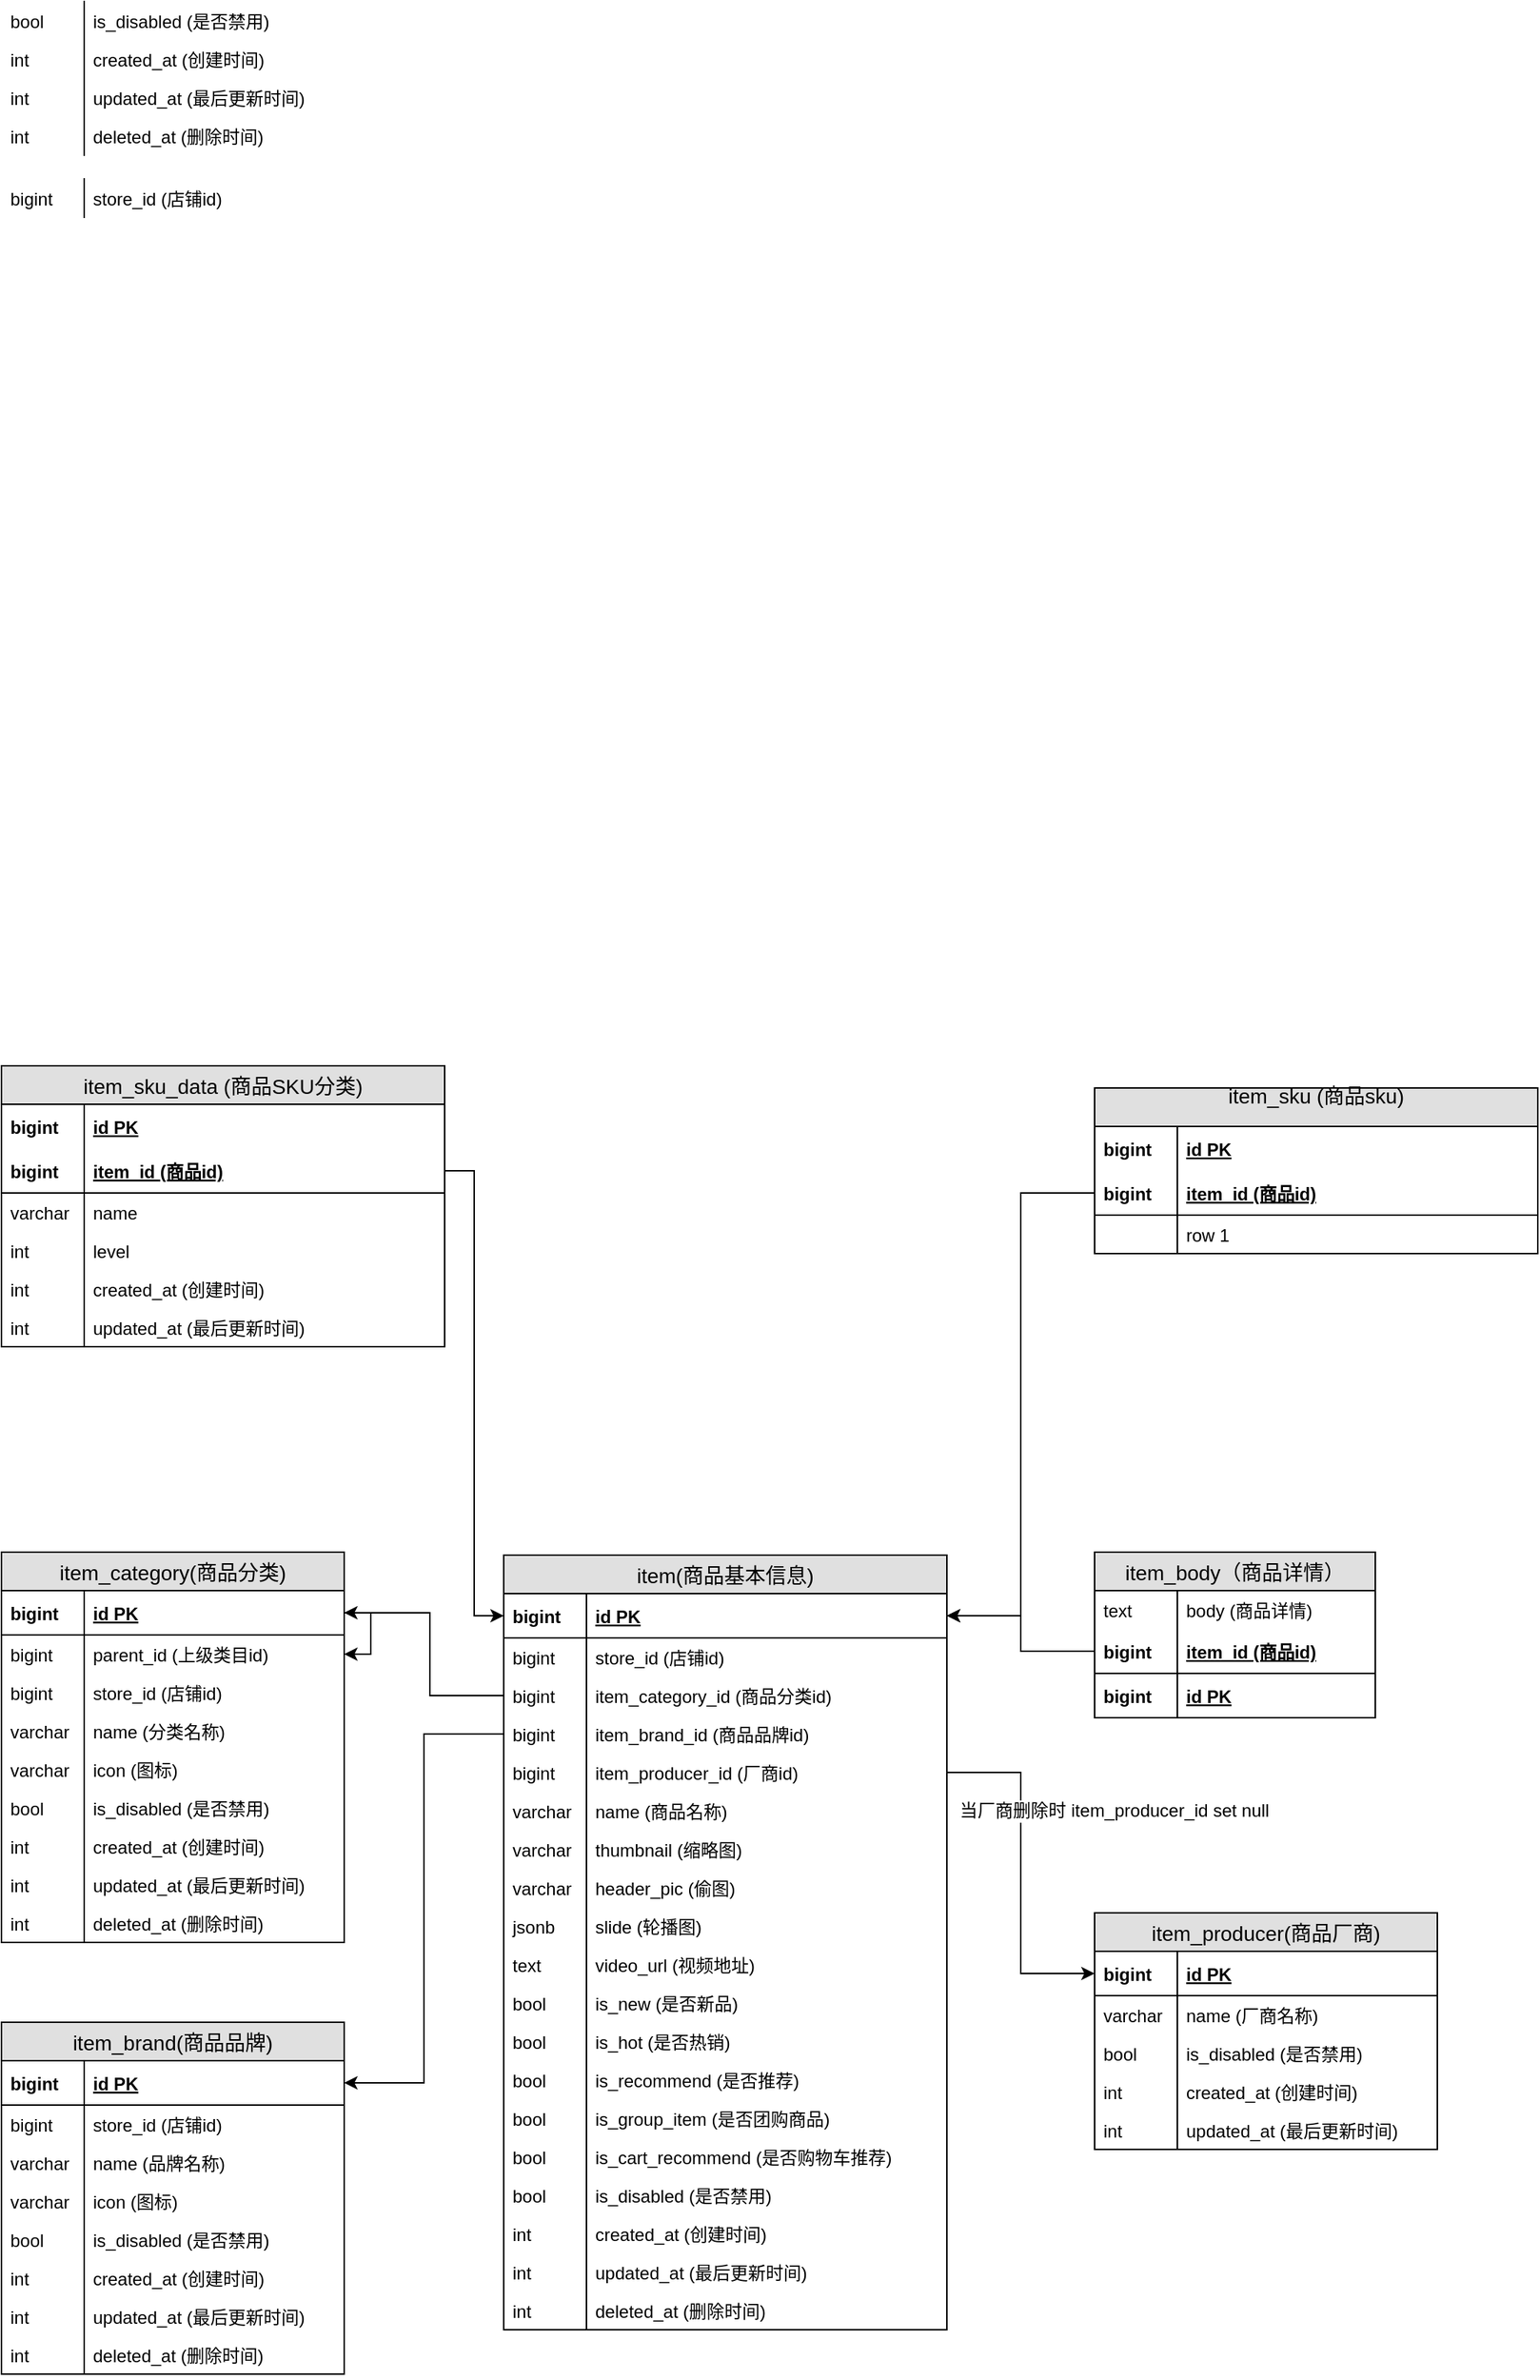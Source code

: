 <mxfile version="10.8.9" type="github"><diagram name="Page-1" id="2ca16b54-16f6-2749-3443-fa8db7711227"><mxGraphModel dx="2498" dy="1646" grid="1" gridSize="10" guides="1" tooltips="1" connect="1" arrows="1" fold="1" page="1" pageScale="1" pageWidth="1100" pageHeight="850" background="#ffffff" math="0" shadow="0"><root><mxCell id="0"/><mxCell id="1" parent="0"/><mxCell id="yqcYSnQr7O9SmUn3i325-53" value="item(商品基本信息)" style="swimlane;fontStyle=0;childLayout=stackLayout;horizontal=1;startSize=26;fillColor=#e0e0e0;horizontalStack=0;resizeParent=1;resizeParentMax=0;resizeLast=0;collapsible=1;marginBottom=0;swimlaneFillColor=#ffffff;align=center;fontSize=14;" parent="1" vertex="1"><mxGeometry x="-760" y="201" width="300" height="524" as="geometry"/></mxCell><mxCell id="yqcYSnQr7O9SmUn3i325-56" value="id PK" style="shape=partialRectangle;top=0;left=0;right=0;bottom=1;align=left;verticalAlign=middle;fillColor=none;spacingLeft=60;spacingRight=4;overflow=hidden;rotatable=0;points=[[0,0.5],[1,0.5]];portConstraint=eastwest;dropTarget=0;fontStyle=5;fontSize=12;" parent="yqcYSnQr7O9SmUn3i325-53" vertex="1"><mxGeometry y="26" width="300" height="30" as="geometry"/></mxCell><mxCell id="yqcYSnQr7O9SmUn3i325-57" value="bigint" style="shape=partialRectangle;fontStyle=1;top=0;left=0;bottom=0;fillColor=none;align=left;verticalAlign=middle;spacingLeft=4;spacingRight=4;overflow=hidden;rotatable=0;points=[];portConstraint=eastwest;part=1;fontSize=12;" parent="yqcYSnQr7O9SmUn3i325-56" vertex="1" connectable="0"><mxGeometry width="56" height="30" as="geometry"/></mxCell><mxCell id="yqcYSnQr7O9SmUn3i325-58" value="store_id (店铺id)" style="shape=partialRectangle;top=0;left=0;right=0;bottom=0;align=left;verticalAlign=top;fillColor=none;spacingLeft=60;spacingRight=4;overflow=hidden;rotatable=0;points=[[0,0.5],[1,0.5]];portConstraint=eastwest;dropTarget=0;fontSize=12;" parent="yqcYSnQr7O9SmUn3i325-53" vertex="1"><mxGeometry y="56" width="300" height="26" as="geometry"/></mxCell><mxCell id="yqcYSnQr7O9SmUn3i325-59" value="bigint" style="shape=partialRectangle;top=0;left=0;bottom=0;fillColor=none;align=left;verticalAlign=top;spacingLeft=4;spacingRight=4;overflow=hidden;rotatable=0;points=[];portConstraint=eastwest;part=1;fontSize=12;" parent="yqcYSnQr7O9SmUn3i325-58" vertex="1" connectable="0"><mxGeometry width="56" height="26" as="geometry"/></mxCell><mxCell id="yqcYSnQr7O9SmUn3i325-64" value="item_category_id (商品分类id)" style="shape=partialRectangle;top=0;left=0;right=0;bottom=0;align=left;verticalAlign=top;fillColor=none;spacingLeft=60;spacingRight=4;overflow=hidden;rotatable=0;points=[[0,0.5],[1,0.5]];portConstraint=eastwest;dropTarget=0;fontSize=12;" parent="yqcYSnQr7O9SmUn3i325-53" vertex="1"><mxGeometry y="82" width="300" height="26" as="geometry"/></mxCell><mxCell id="yqcYSnQr7O9SmUn3i325-65" value="bigint" style="shape=partialRectangle;top=0;left=0;bottom=0;fillColor=none;align=left;verticalAlign=top;spacingLeft=4;spacingRight=4;overflow=hidden;rotatable=0;points=[];portConstraint=eastwest;part=1;fontSize=12;" parent="yqcYSnQr7O9SmUn3i325-64" vertex="1" connectable="0"><mxGeometry width="56" height="26" as="geometry"/></mxCell><mxCell id="yqcYSnQr7O9SmUn3i325-66" value="item_brand_id (商品品牌id)" style="shape=partialRectangle;top=0;left=0;right=0;bottom=0;align=left;verticalAlign=top;fillColor=none;spacingLeft=60;spacingRight=4;overflow=hidden;rotatable=0;points=[[0,0.5],[1,0.5]];portConstraint=eastwest;dropTarget=0;fontSize=12;" parent="yqcYSnQr7O9SmUn3i325-53" vertex="1"><mxGeometry y="108" width="300" height="26" as="geometry"/></mxCell><mxCell id="yqcYSnQr7O9SmUn3i325-67" value="bigint" style="shape=partialRectangle;top=0;left=0;bottom=0;fillColor=none;align=left;verticalAlign=top;spacingLeft=4;spacingRight=4;overflow=hidden;rotatable=0;points=[];portConstraint=eastwest;part=1;fontSize=12;" parent="yqcYSnQr7O9SmUn3i325-66" vertex="1" connectable="0"><mxGeometry width="56" height="26" as="geometry"/></mxCell><mxCell id="yqcYSnQr7O9SmUn3i325-143" value="item_producer_id (厂商id)" style="shape=partialRectangle;top=0;left=0;right=0;bottom=0;align=left;verticalAlign=top;fillColor=none;spacingLeft=60;spacingRight=4;overflow=hidden;rotatable=0;points=[[0,0.5],[1,0.5]];portConstraint=eastwest;dropTarget=0;fontSize=12;" parent="yqcYSnQr7O9SmUn3i325-53" vertex="1"><mxGeometry y="134" width="300" height="26" as="geometry"/></mxCell><mxCell id="yqcYSnQr7O9SmUn3i325-144" value="bigint" style="shape=partialRectangle;top=0;left=0;bottom=0;fillColor=none;align=left;verticalAlign=top;spacingLeft=4;spacingRight=4;overflow=hidden;rotatable=0;points=[];portConstraint=eastwest;part=1;fontSize=12;" parent="yqcYSnQr7O9SmUn3i325-143" vertex="1" connectable="0"><mxGeometry width="56" height="26" as="geometry"/></mxCell><mxCell id="yqcYSnQr7O9SmUn3i325-68" value="name (商品名称)" style="shape=partialRectangle;top=0;left=0;right=0;bottom=0;align=left;verticalAlign=top;fillColor=none;spacingLeft=60;spacingRight=4;overflow=hidden;rotatable=0;points=[[0,0.5],[1,0.5]];portConstraint=eastwest;dropTarget=0;fontSize=12;" parent="yqcYSnQr7O9SmUn3i325-53" vertex="1"><mxGeometry y="160" width="300" height="26" as="geometry"/></mxCell><mxCell id="yqcYSnQr7O9SmUn3i325-69" value="varchar" style="shape=partialRectangle;top=0;left=0;bottom=0;fillColor=none;align=left;verticalAlign=top;spacingLeft=4;spacingRight=4;overflow=hidden;rotatable=0;points=[];portConstraint=eastwest;part=1;fontSize=12;" parent="yqcYSnQr7O9SmUn3i325-68" vertex="1" connectable="0"><mxGeometry width="56" height="26" as="geometry"/></mxCell><mxCell id="yqcYSnQr7O9SmUn3i325-70" value="thumbnail (缩略图)" style="shape=partialRectangle;top=0;left=0;right=0;bottom=0;align=left;verticalAlign=top;fillColor=none;spacingLeft=60;spacingRight=4;overflow=hidden;rotatable=0;points=[[0,0.5],[1,0.5]];portConstraint=eastwest;dropTarget=0;fontSize=12;" parent="yqcYSnQr7O9SmUn3i325-53" vertex="1"><mxGeometry y="186" width="300" height="26" as="geometry"/></mxCell><mxCell id="yqcYSnQr7O9SmUn3i325-71" value="varchar" style="shape=partialRectangle;top=0;left=0;bottom=0;fillColor=none;align=left;verticalAlign=top;spacingLeft=4;spacingRight=4;overflow=hidden;rotatable=0;points=[];portConstraint=eastwest;part=1;fontSize=12;" parent="yqcYSnQr7O9SmUn3i325-70" vertex="1" connectable="0"><mxGeometry width="56" height="26" as="geometry"/></mxCell><mxCell id="yqcYSnQr7O9SmUn3i325-74" value="header_pic (偷图)" style="shape=partialRectangle;top=0;left=0;right=0;bottom=0;align=left;verticalAlign=top;fillColor=none;spacingLeft=60;spacingRight=4;overflow=hidden;rotatable=0;points=[[0,0.5],[1,0.5]];portConstraint=eastwest;dropTarget=0;fontSize=12;" parent="yqcYSnQr7O9SmUn3i325-53" vertex="1"><mxGeometry y="212" width="300" height="26" as="geometry"/></mxCell><mxCell id="yqcYSnQr7O9SmUn3i325-75" value="varchar" style="shape=partialRectangle;top=0;left=0;bottom=0;fillColor=none;align=left;verticalAlign=top;spacingLeft=4;spacingRight=4;overflow=hidden;rotatable=0;points=[];portConstraint=eastwest;part=1;fontSize=12;" parent="yqcYSnQr7O9SmUn3i325-74" vertex="1" connectable="0"><mxGeometry width="56" height="26" as="geometry"/></mxCell><mxCell id="yqcYSnQr7O9SmUn3i325-76" value="slide (轮播图)" style="shape=partialRectangle;top=0;left=0;right=0;bottom=0;align=left;verticalAlign=top;fillColor=none;spacingLeft=60;spacingRight=4;overflow=hidden;rotatable=0;points=[[0,0.5],[1,0.5]];portConstraint=eastwest;dropTarget=0;fontSize=12;" parent="yqcYSnQr7O9SmUn3i325-53" vertex="1"><mxGeometry y="238" width="300" height="26" as="geometry"/></mxCell><mxCell id="yqcYSnQr7O9SmUn3i325-77" value="jsonb" style="shape=partialRectangle;top=0;left=0;bottom=0;fillColor=none;align=left;verticalAlign=top;spacingLeft=4;spacingRight=4;overflow=hidden;rotatable=0;points=[];portConstraint=eastwest;part=1;fontSize=12;" parent="yqcYSnQr7O9SmUn3i325-76" vertex="1" connectable="0"><mxGeometry width="56" height="26" as="geometry"/></mxCell><mxCell id="yqcYSnQr7O9SmUn3i325-95" value="video_url (视频地址)" style="shape=partialRectangle;top=0;left=0;right=0;bottom=0;align=left;verticalAlign=top;fillColor=none;spacingLeft=60;spacingRight=4;overflow=hidden;rotatable=0;points=[[0,0.5],[1,0.5]];portConstraint=eastwest;dropTarget=0;fontSize=12;" parent="yqcYSnQr7O9SmUn3i325-53" vertex="1"><mxGeometry y="264" width="300" height="26" as="geometry"/></mxCell><mxCell id="yqcYSnQr7O9SmUn3i325-96" value="text" style="shape=partialRectangle;top=0;left=0;bottom=0;fillColor=none;align=left;verticalAlign=top;spacingLeft=4;spacingRight=4;overflow=hidden;rotatable=0;points=[];portConstraint=eastwest;part=1;fontSize=12;" parent="yqcYSnQr7O9SmUn3i325-95" vertex="1" connectable="0"><mxGeometry width="56" height="26" as="geometry"/></mxCell><mxCell id="yqcYSnQr7O9SmUn3i325-78" value="is_new (是否新品)" style="shape=partialRectangle;top=0;left=0;right=0;bottom=0;align=left;verticalAlign=top;fillColor=none;spacingLeft=60;spacingRight=4;overflow=hidden;rotatable=0;points=[[0,0.5],[1,0.5]];portConstraint=eastwest;dropTarget=0;fontSize=12;" parent="yqcYSnQr7O9SmUn3i325-53" vertex="1"><mxGeometry y="290" width="300" height="26" as="geometry"/></mxCell><mxCell id="yqcYSnQr7O9SmUn3i325-79" value="bool" style="shape=partialRectangle;top=0;left=0;bottom=0;fillColor=none;align=left;verticalAlign=top;spacingLeft=4;spacingRight=4;overflow=hidden;rotatable=0;points=[];portConstraint=eastwest;part=1;fontSize=12;" parent="yqcYSnQr7O9SmUn3i325-78" vertex="1" connectable="0"><mxGeometry width="56" height="26" as="geometry"/></mxCell><mxCell id="yqcYSnQr7O9SmUn3i325-80" value="is_hot (是否热销)" style="shape=partialRectangle;top=0;left=0;right=0;bottom=0;align=left;verticalAlign=top;fillColor=none;spacingLeft=60;spacingRight=4;overflow=hidden;rotatable=0;points=[[0,0.5],[1,0.5]];portConstraint=eastwest;dropTarget=0;fontSize=12;" parent="yqcYSnQr7O9SmUn3i325-53" vertex="1"><mxGeometry y="316" width="300" height="26" as="geometry"/></mxCell><mxCell id="yqcYSnQr7O9SmUn3i325-81" value="bool" style="shape=partialRectangle;top=0;left=0;bottom=0;fillColor=none;align=left;verticalAlign=top;spacingLeft=4;spacingRight=4;overflow=hidden;rotatable=0;points=[];portConstraint=eastwest;part=1;fontSize=12;" parent="yqcYSnQr7O9SmUn3i325-80" vertex="1" connectable="0"><mxGeometry width="56" height="26" as="geometry"/></mxCell><mxCell id="yqcYSnQr7O9SmUn3i325-82" value="is_recommend (是否推荐)" style="shape=partialRectangle;top=0;left=0;right=0;bottom=0;align=left;verticalAlign=top;fillColor=none;spacingLeft=60;spacingRight=4;overflow=hidden;rotatable=0;points=[[0,0.5],[1,0.5]];portConstraint=eastwest;dropTarget=0;fontSize=12;" parent="yqcYSnQr7O9SmUn3i325-53" vertex="1"><mxGeometry y="342" width="300" height="26" as="geometry"/></mxCell><mxCell id="yqcYSnQr7O9SmUn3i325-83" value="bool" style="shape=partialRectangle;top=0;left=0;bottom=0;fillColor=none;align=left;verticalAlign=top;spacingLeft=4;spacingRight=4;overflow=hidden;rotatable=0;points=[];portConstraint=eastwest;part=1;fontSize=12;" parent="yqcYSnQr7O9SmUn3i325-82" vertex="1" connectable="0"><mxGeometry width="56" height="26" as="geometry"/></mxCell><mxCell id="yqcYSnQr7O9SmUn3i325-86" value="is_group_item (是否团购商品)" style="shape=partialRectangle;top=0;left=0;right=0;bottom=0;align=left;verticalAlign=top;fillColor=none;spacingLeft=60;spacingRight=4;overflow=hidden;rotatable=0;points=[[0,0.5],[1,0.5]];portConstraint=eastwest;dropTarget=0;fontSize=12;" parent="yqcYSnQr7O9SmUn3i325-53" vertex="1"><mxGeometry y="368" width="300" height="26" as="geometry"/></mxCell><mxCell id="yqcYSnQr7O9SmUn3i325-87" value="bool" style="shape=partialRectangle;top=0;left=0;bottom=0;fillColor=none;align=left;verticalAlign=top;spacingLeft=4;spacingRight=4;overflow=hidden;rotatable=0;points=[];portConstraint=eastwest;part=1;fontSize=12;" parent="yqcYSnQr7O9SmUn3i325-86" vertex="1" connectable="0"><mxGeometry width="56" height="26" as="geometry"/></mxCell><mxCell id="yqcYSnQr7O9SmUn3i325-88" value="is_cart_recommend (是否购物车推荐)" style="shape=partialRectangle;top=0;left=0;right=0;bottom=0;align=left;verticalAlign=top;fillColor=none;spacingLeft=60;spacingRight=4;overflow=hidden;rotatable=0;points=[[0,0.5],[1,0.5]];portConstraint=eastwest;dropTarget=0;fontSize=12;" parent="yqcYSnQr7O9SmUn3i325-53" vertex="1"><mxGeometry y="394" width="300" height="26" as="geometry"/></mxCell><mxCell id="yqcYSnQr7O9SmUn3i325-89" value="bool" style="shape=partialRectangle;top=0;left=0;bottom=0;fillColor=none;align=left;verticalAlign=top;spacingLeft=4;spacingRight=4;overflow=hidden;rotatable=0;points=[];portConstraint=eastwest;part=1;fontSize=12;" parent="yqcYSnQr7O9SmUn3i325-88" vertex="1" connectable="0"><mxGeometry width="56" height="26" as="geometry"/></mxCell><mxCell id="yqcYSnQr7O9SmUn3i325-114" value="is_disabled (是否禁用)" style="shape=partialRectangle;top=0;left=0;right=0;bottom=0;align=left;verticalAlign=top;fillColor=none;spacingLeft=60;spacingRight=4;overflow=hidden;rotatable=0;points=[[0,0.5],[1,0.5]];portConstraint=eastwest;dropTarget=0;fontSize=12;" parent="yqcYSnQr7O9SmUn3i325-53" vertex="1"><mxGeometry y="420" width="300" height="26" as="geometry"/></mxCell><mxCell id="yqcYSnQr7O9SmUn3i325-115" value="bool" style="shape=partialRectangle;top=0;left=0;bottom=0;fillColor=none;align=left;verticalAlign=top;spacingLeft=4;spacingRight=4;overflow=hidden;rotatable=0;points=[];portConstraint=eastwest;part=1;fontSize=12;" parent="yqcYSnQr7O9SmUn3i325-114" vertex="1" connectable="0"><mxGeometry width="56" height="26" as="geometry"/></mxCell><mxCell id="yqcYSnQr7O9SmUn3i325-91" value="created_at (创建时间)" style="shape=partialRectangle;top=0;left=0;right=0;bottom=0;align=left;verticalAlign=top;fillColor=none;spacingLeft=60;spacingRight=4;overflow=hidden;rotatable=0;points=[[0,0.5],[1,0.5]];portConstraint=eastwest;dropTarget=0;fontSize=12;" parent="yqcYSnQr7O9SmUn3i325-53" vertex="1"><mxGeometry y="446" width="300" height="26" as="geometry"/></mxCell><mxCell id="yqcYSnQr7O9SmUn3i325-92" value="int" style="shape=partialRectangle;top=0;left=0;bottom=0;fillColor=none;align=left;verticalAlign=top;spacingLeft=4;spacingRight=4;overflow=hidden;rotatable=0;points=[];portConstraint=eastwest;part=1;fontSize=12;" parent="yqcYSnQr7O9SmUn3i325-91" vertex="1" connectable="0"><mxGeometry width="56" height="26" as="geometry"/></mxCell><mxCell id="rvIBydzaVCmRwUYUxZ95-5" value="updated_at (最后更新时间)" style="shape=partialRectangle;top=0;left=0;right=0;bottom=0;align=left;verticalAlign=top;fillColor=none;spacingLeft=60;spacingRight=4;overflow=hidden;rotatable=0;points=[[0,0.5],[1,0.5]];portConstraint=eastwest;dropTarget=0;fontSize=12;" vertex="1" parent="yqcYSnQr7O9SmUn3i325-53"><mxGeometry y="472" width="300" height="26" as="geometry"/></mxCell><mxCell id="rvIBydzaVCmRwUYUxZ95-6" value="int" style="shape=partialRectangle;top=0;left=0;bottom=0;fillColor=none;align=left;verticalAlign=top;spacingLeft=4;spacingRight=4;overflow=hidden;rotatable=0;points=[];portConstraint=eastwest;part=1;fontSize=12;" vertex="1" connectable="0" parent="rvIBydzaVCmRwUYUxZ95-5"><mxGeometry width="56" height="26" as="geometry"/></mxCell><mxCell id="yqcYSnQr7O9SmUn3i325-139" value="deleted_at (删除时间)" style="shape=partialRectangle;top=0;left=0;right=0;bottom=0;align=left;verticalAlign=top;fillColor=none;spacingLeft=60;spacingRight=4;overflow=hidden;rotatable=0;points=[[0,0.5],[1,0.5]];portConstraint=eastwest;dropTarget=0;fontSize=12;" parent="yqcYSnQr7O9SmUn3i325-53" vertex="1"><mxGeometry y="498" width="300" height="26" as="geometry"/></mxCell><mxCell id="yqcYSnQr7O9SmUn3i325-140" value="int" style="shape=partialRectangle;top=0;left=0;bottom=0;fillColor=none;align=left;verticalAlign=top;spacingLeft=4;spacingRight=4;overflow=hidden;rotatable=0;points=[];portConstraint=eastwest;part=1;fontSize=12;" parent="yqcYSnQr7O9SmUn3i325-139" vertex="1" connectable="0"><mxGeometry width="56" height="26" as="geometry"/></mxCell><mxCell id="yqcYSnQr7O9SmUn3i325-97" value="item_body（商品详情）" style="swimlane;fontStyle=0;childLayout=stackLayout;horizontal=1;startSize=26;fillColor=#e0e0e0;horizontalStack=0;resizeParent=1;resizeParentMax=0;resizeLast=0;collapsible=1;marginBottom=0;swimlaneFillColor=#ffffff;align=center;fontSize=14;" parent="1" vertex="1"><mxGeometry x="-360" y="199" width="190" height="112" as="geometry"><mxRectangle x="-590" y="185" width="180" height="26" as="alternateBounds"/></mxGeometry></mxCell><mxCell id="yqcYSnQr7O9SmUn3i325-102" value="body (商品详情)" style="shape=partialRectangle;top=0;left=0;right=0;bottom=0;align=left;verticalAlign=top;fillColor=none;spacingLeft=60;spacingRight=4;overflow=hidden;rotatable=0;points=[[0,0.5],[1,0.5]];portConstraint=eastwest;dropTarget=0;fontSize=12;" parent="yqcYSnQr7O9SmUn3i325-97" vertex="1"><mxGeometry y="26" width="190" height="26" as="geometry"/></mxCell><mxCell id="yqcYSnQr7O9SmUn3i325-103" value="text" style="shape=partialRectangle;top=0;left=0;bottom=0;fillColor=none;align=left;verticalAlign=top;spacingLeft=4;spacingRight=4;overflow=hidden;rotatable=0;points=[];portConstraint=eastwest;part=1;fontSize=12;" parent="yqcYSnQr7O9SmUn3i325-102" vertex="1" connectable="0"><mxGeometry width="56" height="26" as="geometry"/></mxCell><mxCell id="yqcYSnQr7O9SmUn3i325-100" value="item_id (商品id)" style="shape=partialRectangle;top=0;left=0;right=0;bottom=1;align=left;verticalAlign=middle;fillColor=none;spacingLeft=60;spacingRight=4;overflow=hidden;rotatable=0;points=[[0,0.5],[1,0.5]];portConstraint=eastwest;dropTarget=0;fontStyle=5;fontSize=12;" parent="yqcYSnQr7O9SmUn3i325-97" vertex="1"><mxGeometry y="52" width="190" height="30" as="geometry"/></mxCell><mxCell id="yqcYSnQr7O9SmUn3i325-101" value="bigint" style="shape=partialRectangle;fontStyle=1;top=0;left=0;bottom=0;fillColor=none;align=left;verticalAlign=middle;spacingLeft=4;spacingRight=4;overflow=hidden;rotatable=0;points=[];portConstraint=eastwest;part=1;fontSize=12;" parent="yqcYSnQr7O9SmUn3i325-100" vertex="1" connectable="0"><mxGeometry width="56" height="30" as="geometry"/></mxCell><mxCell id="yqcYSnQr7O9SmUn3i325-98" value="id PK" style="shape=partialRectangle;top=0;left=0;right=0;bottom=0;align=left;verticalAlign=middle;fillColor=none;spacingLeft=60;spacingRight=4;overflow=hidden;rotatable=0;points=[[0,0.5],[1,0.5]];portConstraint=eastwest;dropTarget=0;fontStyle=5;fontSize=12;" parent="yqcYSnQr7O9SmUn3i325-97" vertex="1"><mxGeometry y="82" width="190" height="30" as="geometry"/></mxCell><mxCell id="yqcYSnQr7O9SmUn3i325-99" value="bigint" style="shape=partialRectangle;fontStyle=1;top=0;left=0;bottom=0;fillColor=none;align=left;verticalAlign=middle;spacingLeft=4;spacingRight=4;overflow=hidden;rotatable=0;points=[];portConstraint=eastwest;part=1;fontSize=12;" parent="yqcYSnQr7O9SmUn3i325-98" vertex="1" connectable="0"><mxGeometry width="56" height="30" as="geometry"/></mxCell><mxCell id="yqcYSnQr7O9SmUn3i325-105" value="item_category(商品分类)" style="swimlane;fontStyle=0;childLayout=stackLayout;horizontal=1;startSize=26;fillColor=#e0e0e0;horizontalStack=0;resizeParent=1;resizeParentMax=0;resizeLast=0;collapsible=1;marginBottom=0;swimlaneFillColor=#ffffff;align=center;fontSize=14;" parent="1" vertex="1"><mxGeometry x="-1100" y="199" width="232" height="264" as="geometry"/></mxCell><mxCell id="yqcYSnQr7O9SmUn3i325-134" style="edgeStyle=orthogonalEdgeStyle;rounded=0;orthogonalLoop=1;jettySize=auto;html=1;exitX=1;exitY=0.5;exitDx=0;exitDy=0;entryX=1;entryY=0.5;entryDx=0;entryDy=0;" parent="yqcYSnQr7O9SmUn3i325-105" source="yqcYSnQr7O9SmUn3i325-108" target="yqcYSnQr7O9SmUn3i325-130" edge="1"><mxGeometry relative="1" as="geometry"><Array as="points"><mxPoint x="250" y="41"/><mxPoint x="250" y="69"/></Array></mxGeometry></mxCell><mxCell id="yqcYSnQr7O9SmUn3i325-108" value="id PK" style="shape=partialRectangle;top=0;left=0;right=0;bottom=1;align=left;verticalAlign=middle;fillColor=none;spacingLeft=60;spacingRight=4;overflow=hidden;rotatable=0;points=[[0,0.5],[1,0.5]];portConstraint=eastwest;dropTarget=0;fontStyle=5;fontSize=12;" parent="yqcYSnQr7O9SmUn3i325-105" vertex="1"><mxGeometry y="26" width="232" height="30" as="geometry"/></mxCell><mxCell id="yqcYSnQr7O9SmUn3i325-109" value="bigint" style="shape=partialRectangle;fontStyle=1;top=0;left=0;bottom=0;fillColor=none;align=left;verticalAlign=middle;spacingLeft=4;spacingRight=4;overflow=hidden;rotatable=0;points=[];portConstraint=eastwest;part=1;fontSize=12;" parent="yqcYSnQr7O9SmUn3i325-108" vertex="1" connectable="0"><mxGeometry width="56" height="30" as="geometry"/></mxCell><mxCell id="yqcYSnQr7O9SmUn3i325-130" value="parent_id (上级类目id)" style="shape=partialRectangle;top=0;left=0;right=0;bottom=0;align=left;verticalAlign=top;fillColor=none;spacingLeft=60;spacingRight=4;overflow=hidden;rotatable=0;points=[[0,0.5],[1,0.5]];portConstraint=eastwest;dropTarget=0;fontSize=12;" parent="yqcYSnQr7O9SmUn3i325-105" vertex="1"><mxGeometry y="56" width="232" height="26" as="geometry"/></mxCell><mxCell id="yqcYSnQr7O9SmUn3i325-131" value="bigint" style="shape=partialRectangle;top=0;left=0;bottom=0;fillColor=none;align=left;verticalAlign=top;spacingLeft=4;spacingRight=4;overflow=hidden;rotatable=0;points=[];portConstraint=eastwest;part=1;fontSize=12;" parent="yqcYSnQr7O9SmUn3i325-130" vertex="1" connectable="0"><mxGeometry width="56" height="26" as="geometry"/></mxCell><mxCell id="yqcYSnQr7O9SmUn3i325-132" value="store_id (店铺id)" style="shape=partialRectangle;top=0;left=0;right=0;bottom=0;align=left;verticalAlign=top;fillColor=none;spacingLeft=60;spacingRight=4;overflow=hidden;rotatable=0;points=[[0,0.5],[1,0.5]];portConstraint=eastwest;dropTarget=0;fontSize=12;" parent="yqcYSnQr7O9SmUn3i325-105" vertex="1"><mxGeometry y="82" width="232" height="26" as="geometry"/></mxCell><mxCell id="yqcYSnQr7O9SmUn3i325-133" value="bigint" style="shape=partialRectangle;top=0;left=0;bottom=0;fillColor=none;align=left;verticalAlign=top;spacingLeft=4;spacingRight=4;overflow=hidden;rotatable=0;points=[];portConstraint=eastwest;part=1;fontSize=12;" parent="yqcYSnQr7O9SmUn3i325-132" vertex="1" connectable="0"><mxGeometry width="56" height="26" as="geometry"/></mxCell><mxCell id="yqcYSnQr7O9SmUn3i325-110" value="name (分类名称)" style="shape=partialRectangle;top=0;left=0;right=0;bottom=0;align=left;verticalAlign=top;fillColor=none;spacingLeft=60;spacingRight=4;overflow=hidden;rotatable=0;points=[[0,0.5],[1,0.5]];portConstraint=eastwest;dropTarget=0;fontSize=12;" parent="yqcYSnQr7O9SmUn3i325-105" vertex="1"><mxGeometry y="108" width="232" height="26" as="geometry"/></mxCell><mxCell id="yqcYSnQr7O9SmUn3i325-111" value="varchar" style="shape=partialRectangle;top=0;left=0;bottom=0;fillColor=none;align=left;verticalAlign=top;spacingLeft=4;spacingRight=4;overflow=hidden;rotatable=0;points=[];portConstraint=eastwest;part=1;fontSize=12;" parent="yqcYSnQr7O9SmUn3i325-110" vertex="1" connectable="0"><mxGeometry width="56" height="26" as="geometry"/></mxCell><mxCell id="yqcYSnQr7O9SmUn3i325-124" value="icon (图标)" style="shape=partialRectangle;top=0;left=0;right=0;bottom=0;align=left;verticalAlign=top;fillColor=none;spacingLeft=60;spacingRight=4;overflow=hidden;rotatable=0;points=[[0,0.5],[1,0.5]];portConstraint=eastwest;dropTarget=0;fontSize=12;" parent="yqcYSnQr7O9SmUn3i325-105" vertex="1"><mxGeometry y="134" width="232" height="26" as="geometry"/></mxCell><mxCell id="yqcYSnQr7O9SmUn3i325-125" value="varchar" style="shape=partialRectangle;top=0;left=0;bottom=0;fillColor=none;align=left;verticalAlign=top;spacingLeft=4;spacingRight=4;overflow=hidden;rotatable=0;points=[];portConstraint=eastwest;part=1;fontSize=12;" parent="yqcYSnQr7O9SmUn3i325-124" vertex="1" connectable="0"><mxGeometry width="56" height="26" as="geometry"/></mxCell><mxCell id="yqcYSnQr7O9SmUn3i325-118" value="is_disabled (是否禁用)" style="shape=partialRectangle;top=0;left=0;right=0;bottom=0;align=left;verticalAlign=top;fillColor=none;spacingLeft=60;spacingRight=4;overflow=hidden;rotatable=0;points=[[0,0.5],[1,0.5]];portConstraint=eastwest;dropTarget=0;fontSize=12;" parent="yqcYSnQr7O9SmUn3i325-105" vertex="1"><mxGeometry y="160" width="232" height="26" as="geometry"/></mxCell><mxCell id="yqcYSnQr7O9SmUn3i325-119" value="bool" style="shape=partialRectangle;top=0;left=0;bottom=0;fillColor=none;align=left;verticalAlign=top;spacingLeft=4;spacingRight=4;overflow=hidden;rotatable=0;points=[];portConstraint=eastwest;part=1;fontSize=12;" parent="yqcYSnQr7O9SmUn3i325-118" vertex="1" connectable="0"><mxGeometry width="56" height="26" as="geometry"/></mxCell><mxCell id="yqcYSnQr7O9SmUn3i325-120" value="created_at (创建时间)" style="shape=partialRectangle;top=0;left=0;right=0;bottom=0;align=left;verticalAlign=top;fillColor=none;spacingLeft=60;spacingRight=4;overflow=hidden;rotatable=0;points=[[0,0.5],[1,0.5]];portConstraint=eastwest;dropTarget=0;fontSize=12;" parent="yqcYSnQr7O9SmUn3i325-105" vertex="1"><mxGeometry y="186" width="232" height="26" as="geometry"/></mxCell><mxCell id="yqcYSnQr7O9SmUn3i325-121" value="int" style="shape=partialRectangle;top=0;left=0;bottom=0;fillColor=none;align=left;verticalAlign=top;spacingLeft=4;spacingRight=4;overflow=hidden;rotatable=0;points=[];portConstraint=eastwest;part=1;fontSize=12;" parent="yqcYSnQr7O9SmUn3i325-120" vertex="1" connectable="0"><mxGeometry width="56" height="26" as="geometry"/></mxCell><mxCell id="yqcYSnQr7O9SmUn3i325-122" value="updated_at (最后更新时间)" style="shape=partialRectangle;top=0;left=0;right=0;bottom=0;align=left;verticalAlign=top;fillColor=none;spacingLeft=60;spacingRight=4;overflow=hidden;rotatable=0;points=[[0,0.5],[1,0.5]];portConstraint=eastwest;dropTarget=0;fontSize=12;" parent="yqcYSnQr7O9SmUn3i325-105" vertex="1"><mxGeometry y="212" width="232" height="26" as="geometry"/></mxCell><mxCell id="yqcYSnQr7O9SmUn3i325-123" value="int" style="shape=partialRectangle;top=0;left=0;bottom=0;fillColor=none;align=left;verticalAlign=top;spacingLeft=4;spacingRight=4;overflow=hidden;rotatable=0;points=[];portConstraint=eastwest;part=1;fontSize=12;" parent="yqcYSnQr7O9SmUn3i325-122" vertex="1" connectable="0"><mxGeometry width="56" height="26" as="geometry"/></mxCell><mxCell id="yqcYSnQr7O9SmUn3i325-126" value="deleted_at (删除时间)" style="shape=partialRectangle;top=0;left=0;right=0;bottom=0;align=left;verticalAlign=top;fillColor=none;spacingLeft=60;spacingRight=4;overflow=hidden;rotatable=0;points=[[0,0.5],[1,0.5]];portConstraint=eastwest;dropTarget=0;fontSize=12;" parent="yqcYSnQr7O9SmUn3i325-105" vertex="1"><mxGeometry y="238" width="232" height="26" as="geometry"/></mxCell><mxCell id="yqcYSnQr7O9SmUn3i325-127" value="int" style="shape=partialRectangle;top=0;left=0;bottom=0;fillColor=none;align=left;verticalAlign=top;spacingLeft=4;spacingRight=4;overflow=hidden;rotatable=0;points=[];portConstraint=eastwest;part=1;fontSize=12;" parent="yqcYSnQr7O9SmUn3i325-126" vertex="1" connectable="0"><mxGeometry width="56" height="26" as="geometry"/></mxCell><mxCell id="yqcYSnQr7O9SmUn3i325-128" value="store_id (店铺id)" style="shape=partialRectangle;top=0;left=0;right=0;bottom=0;align=left;verticalAlign=top;fillColor=none;spacingLeft=60;spacingRight=4;overflow=hidden;rotatable=0;points=[[0,0.5],[1,0.5]];portConstraint=eastwest;dropTarget=0;fontSize=12;" parent="1" vertex="1"><mxGeometry x="-1100" y="-730" width="300" height="26" as="geometry"/></mxCell><mxCell id="yqcYSnQr7O9SmUn3i325-129" value="bigint" style="shape=partialRectangle;top=0;left=0;bottom=0;fillColor=none;align=left;verticalAlign=top;spacingLeft=4;spacingRight=4;overflow=hidden;rotatable=0;points=[];portConstraint=eastwest;part=1;fontSize=12;" parent="yqcYSnQr7O9SmUn3i325-128" vertex="1" connectable="0"><mxGeometry width="56" height="26" as="geometry"/></mxCell><mxCell id="yqcYSnQr7O9SmUn3i325-135" value="is_disabled (是否禁用)" style="shape=partialRectangle;top=0;left=0;right=0;bottom=0;align=left;verticalAlign=top;fillColor=none;spacingLeft=60;spacingRight=4;overflow=hidden;rotatable=0;points=[[0,0.5],[1,0.5]];portConstraint=eastwest;dropTarget=0;fontSize=12;" parent="1" vertex="1"><mxGeometry x="-1100" y="-850" width="300" height="26" as="geometry"/></mxCell><mxCell id="yqcYSnQr7O9SmUn3i325-136" value="bool" style="shape=partialRectangle;top=0;left=0;bottom=0;fillColor=none;align=left;verticalAlign=top;spacingLeft=4;spacingRight=4;overflow=hidden;rotatable=0;points=[];portConstraint=eastwest;part=1;fontSize=12;" parent="yqcYSnQr7O9SmUn3i325-135" vertex="1" connectable="0"><mxGeometry width="56" height="26" as="geometry"/></mxCell><mxCell id="yqcYSnQr7O9SmUn3i325-137" value="deleted_at (删除时间)" style="shape=partialRectangle;top=0;left=0;right=0;bottom=0;align=left;verticalAlign=top;fillColor=none;spacingLeft=60;spacingRight=4;overflow=hidden;rotatable=0;points=[[0,0.5],[1,0.5]];portConstraint=eastwest;dropTarget=0;fontSize=12;" parent="1" vertex="1"><mxGeometry x="-1100" y="-772" width="300" height="26" as="geometry"/></mxCell><mxCell id="yqcYSnQr7O9SmUn3i325-138" value="int" style="shape=partialRectangle;top=0;left=0;bottom=0;fillColor=none;align=left;verticalAlign=top;spacingLeft=4;spacingRight=4;overflow=hidden;rotatable=0;points=[];portConstraint=eastwest;part=1;fontSize=12;" parent="yqcYSnQr7O9SmUn3i325-137" vertex="1" connectable="0"><mxGeometry width="56" height="26" as="geometry"/></mxCell><mxCell id="yqcYSnQr7O9SmUn3i325-93" value="updated_at (最后更新时间)" style="shape=partialRectangle;top=0;left=0;right=0;bottom=0;align=left;verticalAlign=top;fillColor=none;spacingLeft=60;spacingRight=4;overflow=hidden;rotatable=0;points=[[0,0.5],[1,0.5]];portConstraint=eastwest;dropTarget=0;fontSize=12;" parent="1" vertex="1"><mxGeometry x="-1100" y="-798" width="300" height="26" as="geometry"/></mxCell><mxCell id="yqcYSnQr7O9SmUn3i325-94" value="int" style="shape=partialRectangle;top=0;left=0;bottom=0;fillColor=none;align=left;verticalAlign=top;spacingLeft=4;spacingRight=4;overflow=hidden;rotatable=0;points=[];portConstraint=eastwest;part=1;fontSize=12;" parent="yqcYSnQr7O9SmUn3i325-93" vertex="1" connectable="0"><mxGeometry width="56" height="26" as="geometry"/></mxCell><mxCell id="yqcYSnQr7O9SmUn3i325-142" style="edgeStyle=orthogonalEdgeStyle;rounded=0;orthogonalLoop=1;jettySize=auto;html=1;exitX=0;exitY=0.5;exitDx=0;exitDy=0;entryX=1;entryY=0.5;entryDx=0;entryDy=0;" parent="1" source="yqcYSnQr7O9SmUn3i325-64" target="yqcYSnQr7O9SmUn3i325-108" edge="1"><mxGeometry relative="1" as="geometry"><Array as="points"><mxPoint x="-810" y="296"/><mxPoint x="-810" y="240"/></Array></mxGeometry></mxCell><mxCell id="yqcYSnQr7O9SmUn3i325-169" value="item_brand(商品品牌)" style="swimlane;fontStyle=0;childLayout=stackLayout;horizontal=1;startSize=26;fillColor=#e0e0e0;horizontalStack=0;resizeParent=1;resizeParentMax=0;resizeLast=0;collapsible=1;marginBottom=0;swimlaneFillColor=#ffffff;align=center;fontSize=14;" parent="1" vertex="1"><mxGeometry x="-1100" y="517" width="232" height="238" as="geometry"/></mxCell><mxCell id="yqcYSnQr7O9SmUn3i325-171" value="id PK" style="shape=partialRectangle;top=0;left=0;right=0;bottom=1;align=left;verticalAlign=middle;fillColor=none;spacingLeft=60;spacingRight=4;overflow=hidden;rotatable=0;points=[[0,0.5],[1,0.5]];portConstraint=eastwest;dropTarget=0;fontStyle=5;fontSize=12;" parent="yqcYSnQr7O9SmUn3i325-169" vertex="1"><mxGeometry y="26" width="232" height="30" as="geometry"/></mxCell><mxCell id="yqcYSnQr7O9SmUn3i325-172" value="bigint" style="shape=partialRectangle;fontStyle=1;top=0;left=0;bottom=0;fillColor=none;align=left;verticalAlign=middle;spacingLeft=4;spacingRight=4;overflow=hidden;rotatable=0;points=[];portConstraint=eastwest;part=1;fontSize=12;" parent="yqcYSnQr7O9SmUn3i325-171" vertex="1" connectable="0"><mxGeometry width="56" height="30" as="geometry"/></mxCell><mxCell id="yqcYSnQr7O9SmUn3i325-175" value="store_id (店铺id)" style="shape=partialRectangle;top=0;left=0;right=0;bottom=0;align=left;verticalAlign=top;fillColor=none;spacingLeft=60;spacingRight=4;overflow=hidden;rotatable=0;points=[[0,0.5],[1,0.5]];portConstraint=eastwest;dropTarget=0;fontSize=12;" parent="yqcYSnQr7O9SmUn3i325-169" vertex="1"><mxGeometry y="56" width="232" height="26" as="geometry"/></mxCell><mxCell id="yqcYSnQr7O9SmUn3i325-176" value="bigint" style="shape=partialRectangle;top=0;left=0;bottom=0;fillColor=none;align=left;verticalAlign=top;spacingLeft=4;spacingRight=4;overflow=hidden;rotatable=0;points=[];portConstraint=eastwest;part=1;fontSize=12;" parent="yqcYSnQr7O9SmUn3i325-175" vertex="1" connectable="0"><mxGeometry width="56" height="26" as="geometry"/></mxCell><mxCell id="yqcYSnQr7O9SmUn3i325-177" value="name (品牌名称)" style="shape=partialRectangle;top=0;left=0;right=0;bottom=0;align=left;verticalAlign=top;fillColor=none;spacingLeft=60;spacingRight=4;overflow=hidden;rotatable=0;points=[[0,0.5],[1,0.5]];portConstraint=eastwest;dropTarget=0;fontSize=12;" parent="yqcYSnQr7O9SmUn3i325-169" vertex="1"><mxGeometry y="82" width="232" height="26" as="geometry"/></mxCell><mxCell id="yqcYSnQr7O9SmUn3i325-178" value="varchar" style="shape=partialRectangle;top=0;left=0;bottom=0;fillColor=none;align=left;verticalAlign=top;spacingLeft=4;spacingRight=4;overflow=hidden;rotatable=0;points=[];portConstraint=eastwest;part=1;fontSize=12;" parent="yqcYSnQr7O9SmUn3i325-177" vertex="1" connectable="0"><mxGeometry width="56" height="26" as="geometry"/></mxCell><mxCell id="yqcYSnQr7O9SmUn3i325-179" value="icon (图标)" style="shape=partialRectangle;top=0;left=0;right=0;bottom=0;align=left;verticalAlign=top;fillColor=none;spacingLeft=60;spacingRight=4;overflow=hidden;rotatable=0;points=[[0,0.5],[1,0.5]];portConstraint=eastwest;dropTarget=0;fontSize=12;" parent="yqcYSnQr7O9SmUn3i325-169" vertex="1"><mxGeometry y="108" width="232" height="26" as="geometry"/></mxCell><mxCell id="yqcYSnQr7O9SmUn3i325-180" value="varchar" style="shape=partialRectangle;top=0;left=0;bottom=0;fillColor=none;align=left;verticalAlign=top;spacingLeft=4;spacingRight=4;overflow=hidden;rotatable=0;points=[];portConstraint=eastwest;part=1;fontSize=12;" parent="yqcYSnQr7O9SmUn3i325-179" vertex="1" connectable="0"><mxGeometry width="56" height="26" as="geometry"/></mxCell><mxCell id="yqcYSnQr7O9SmUn3i325-181" value="is_disabled (是否禁用)" style="shape=partialRectangle;top=0;left=0;right=0;bottom=0;align=left;verticalAlign=top;fillColor=none;spacingLeft=60;spacingRight=4;overflow=hidden;rotatable=0;points=[[0,0.5],[1,0.5]];portConstraint=eastwest;dropTarget=0;fontSize=12;" parent="yqcYSnQr7O9SmUn3i325-169" vertex="1"><mxGeometry y="134" width="232" height="26" as="geometry"/></mxCell><mxCell id="yqcYSnQr7O9SmUn3i325-182" value="bool" style="shape=partialRectangle;top=0;left=0;bottom=0;fillColor=none;align=left;verticalAlign=top;spacingLeft=4;spacingRight=4;overflow=hidden;rotatable=0;points=[];portConstraint=eastwest;part=1;fontSize=12;" parent="yqcYSnQr7O9SmUn3i325-181" vertex="1" connectable="0"><mxGeometry width="56" height="26" as="geometry"/></mxCell><mxCell id="yqcYSnQr7O9SmUn3i325-183" value="created_at (创建时间)" style="shape=partialRectangle;top=0;left=0;right=0;bottom=0;align=left;verticalAlign=top;fillColor=none;spacingLeft=60;spacingRight=4;overflow=hidden;rotatable=0;points=[[0,0.5],[1,0.5]];portConstraint=eastwest;dropTarget=0;fontSize=12;" parent="yqcYSnQr7O9SmUn3i325-169" vertex="1"><mxGeometry y="160" width="232" height="26" as="geometry"/></mxCell><mxCell id="yqcYSnQr7O9SmUn3i325-184" value="int" style="shape=partialRectangle;top=0;left=0;bottom=0;fillColor=none;align=left;verticalAlign=top;spacingLeft=4;spacingRight=4;overflow=hidden;rotatable=0;points=[];portConstraint=eastwest;part=1;fontSize=12;" parent="yqcYSnQr7O9SmUn3i325-183" vertex="1" connectable="0"><mxGeometry width="56" height="26" as="geometry"/></mxCell><mxCell id="yqcYSnQr7O9SmUn3i325-185" value="updated_at (最后更新时间)" style="shape=partialRectangle;top=0;left=0;right=0;bottom=0;align=left;verticalAlign=top;fillColor=none;spacingLeft=60;spacingRight=4;overflow=hidden;rotatable=0;points=[[0,0.5],[1,0.5]];portConstraint=eastwest;dropTarget=0;fontSize=12;" parent="yqcYSnQr7O9SmUn3i325-169" vertex="1"><mxGeometry y="186" width="232" height="26" as="geometry"/></mxCell><mxCell id="yqcYSnQr7O9SmUn3i325-186" value="int" style="shape=partialRectangle;top=0;left=0;bottom=0;fillColor=none;align=left;verticalAlign=top;spacingLeft=4;spacingRight=4;overflow=hidden;rotatable=0;points=[];portConstraint=eastwest;part=1;fontSize=12;" parent="yqcYSnQr7O9SmUn3i325-185" vertex="1" connectable="0"><mxGeometry width="56" height="26" as="geometry"/></mxCell><mxCell id="yqcYSnQr7O9SmUn3i325-187" value="deleted_at (删除时间)" style="shape=partialRectangle;top=0;left=0;right=0;bottom=0;align=left;verticalAlign=top;fillColor=none;spacingLeft=60;spacingRight=4;overflow=hidden;rotatable=0;points=[[0,0.5],[1,0.5]];portConstraint=eastwest;dropTarget=0;fontSize=12;" parent="yqcYSnQr7O9SmUn3i325-169" vertex="1"><mxGeometry y="212" width="232" height="26" as="geometry"/></mxCell><mxCell id="yqcYSnQr7O9SmUn3i325-188" value="int" style="shape=partialRectangle;top=0;left=0;bottom=0;fillColor=none;align=left;verticalAlign=top;spacingLeft=4;spacingRight=4;overflow=hidden;rotatable=0;points=[];portConstraint=eastwest;part=1;fontSize=12;" parent="yqcYSnQr7O9SmUn3i325-187" vertex="1" connectable="0"><mxGeometry width="56" height="26" as="geometry"/></mxCell><mxCell id="yqcYSnQr7O9SmUn3i325-190" value="item_producer(商品厂商)" style="swimlane;fontStyle=0;childLayout=stackLayout;horizontal=1;startSize=26;fillColor=#e0e0e0;horizontalStack=0;resizeParent=1;resizeParentMax=0;resizeLast=0;collapsible=1;marginBottom=0;swimlaneFillColor=#ffffff;align=center;fontSize=14;" parent="1" vertex="1"><mxGeometry x="-360" y="443" width="232" height="160" as="geometry"/></mxCell><mxCell id="yqcYSnQr7O9SmUn3i325-191" value="id PK" style="shape=partialRectangle;top=0;left=0;right=0;bottom=1;align=left;verticalAlign=middle;fillColor=none;spacingLeft=60;spacingRight=4;overflow=hidden;rotatable=0;points=[[0,0.5],[1,0.5]];portConstraint=eastwest;dropTarget=0;fontStyle=5;fontSize=12;" parent="yqcYSnQr7O9SmUn3i325-190" vertex="1"><mxGeometry y="26" width="232" height="30" as="geometry"/></mxCell><mxCell id="yqcYSnQr7O9SmUn3i325-192" value="bigint" style="shape=partialRectangle;fontStyle=1;top=0;left=0;bottom=0;fillColor=none;align=left;verticalAlign=middle;spacingLeft=4;spacingRight=4;overflow=hidden;rotatable=0;points=[];portConstraint=eastwest;part=1;fontSize=12;" parent="yqcYSnQr7O9SmUn3i325-191" vertex="1" connectable="0"><mxGeometry width="56" height="30" as="geometry"/></mxCell><mxCell id="yqcYSnQr7O9SmUn3i325-195" value="name (厂商名称)" style="shape=partialRectangle;top=0;left=0;right=0;bottom=0;align=left;verticalAlign=top;fillColor=none;spacingLeft=60;spacingRight=4;overflow=hidden;rotatable=0;points=[[0,0.5],[1,0.5]];portConstraint=eastwest;dropTarget=0;fontSize=12;" parent="yqcYSnQr7O9SmUn3i325-190" vertex="1"><mxGeometry y="56" width="232" height="26" as="geometry"/></mxCell><mxCell id="yqcYSnQr7O9SmUn3i325-196" value="varchar" style="shape=partialRectangle;top=0;left=0;bottom=0;fillColor=none;align=left;verticalAlign=top;spacingLeft=4;spacingRight=4;overflow=hidden;rotatable=0;points=[];portConstraint=eastwest;part=1;fontSize=12;" parent="yqcYSnQr7O9SmUn3i325-195" vertex="1" connectable="0"><mxGeometry width="56" height="26" as="geometry"/></mxCell><mxCell id="yqcYSnQr7O9SmUn3i325-199" value="is_disabled (是否禁用)" style="shape=partialRectangle;top=0;left=0;right=0;bottom=0;align=left;verticalAlign=top;fillColor=none;spacingLeft=60;spacingRight=4;overflow=hidden;rotatable=0;points=[[0,0.5],[1,0.5]];portConstraint=eastwest;dropTarget=0;fontSize=12;" parent="yqcYSnQr7O9SmUn3i325-190" vertex="1"><mxGeometry y="82" width="232" height="26" as="geometry"/></mxCell><mxCell id="yqcYSnQr7O9SmUn3i325-200" value="bool" style="shape=partialRectangle;top=0;left=0;bottom=0;fillColor=none;align=left;verticalAlign=top;spacingLeft=4;spacingRight=4;overflow=hidden;rotatable=0;points=[];portConstraint=eastwest;part=1;fontSize=12;" parent="yqcYSnQr7O9SmUn3i325-199" vertex="1" connectable="0"><mxGeometry width="56" height="26" as="geometry"/></mxCell><mxCell id="yqcYSnQr7O9SmUn3i325-201" value="created_at (创建时间)" style="shape=partialRectangle;top=0;left=0;right=0;bottom=0;align=left;verticalAlign=top;fillColor=none;spacingLeft=60;spacingRight=4;overflow=hidden;rotatable=0;points=[[0,0.5],[1,0.5]];portConstraint=eastwest;dropTarget=0;fontSize=12;" parent="yqcYSnQr7O9SmUn3i325-190" vertex="1"><mxGeometry y="108" width="232" height="26" as="geometry"/></mxCell><mxCell id="yqcYSnQr7O9SmUn3i325-202" value="int" style="shape=partialRectangle;top=0;left=0;bottom=0;fillColor=none;align=left;verticalAlign=top;spacingLeft=4;spacingRight=4;overflow=hidden;rotatable=0;points=[];portConstraint=eastwest;part=1;fontSize=12;" parent="yqcYSnQr7O9SmUn3i325-201" vertex="1" connectable="0"><mxGeometry width="56" height="26" as="geometry"/></mxCell><mxCell id="yqcYSnQr7O9SmUn3i325-203" value="updated_at (最后更新时间)" style="shape=partialRectangle;top=0;left=0;right=0;bottom=0;align=left;verticalAlign=top;fillColor=none;spacingLeft=60;spacingRight=4;overflow=hidden;rotatable=0;points=[[0,0.5],[1,0.5]];portConstraint=eastwest;dropTarget=0;fontSize=12;" parent="yqcYSnQr7O9SmUn3i325-190" vertex="1"><mxGeometry y="134" width="232" height="26" as="geometry"/></mxCell><mxCell id="yqcYSnQr7O9SmUn3i325-204" value="int" style="shape=partialRectangle;top=0;left=0;bottom=0;fillColor=none;align=left;verticalAlign=top;spacingLeft=4;spacingRight=4;overflow=hidden;rotatable=0;points=[];portConstraint=eastwest;part=1;fontSize=12;" parent="yqcYSnQr7O9SmUn3i325-203" vertex="1" connectable="0"><mxGeometry width="56" height="26" as="geometry"/></mxCell><mxCell id="yqcYSnQr7O9SmUn3i325-208" style="edgeStyle=orthogonalEdgeStyle;rounded=0;orthogonalLoop=1;jettySize=auto;html=1;exitX=1;exitY=0.5;exitDx=0;exitDy=0;entryX=0;entryY=0.5;entryDx=0;entryDy=0;" parent="1" source="yqcYSnQr7O9SmUn3i325-143" target="yqcYSnQr7O9SmUn3i325-191" edge="1"><mxGeometry relative="1" as="geometry"/></mxCell><mxCell id="yqcYSnQr7O9SmUn3i325-211" value="当厂商删除时&amp;nbsp;&lt;span&gt;item_producer_id set null&lt;/span&gt;&lt;br&gt;" style="text;html=1;resizable=0;points=[];align=center;verticalAlign=middle;labelBackgroundColor=#ffffff;" parent="yqcYSnQr7O9SmUn3i325-208" vertex="1" connectable="0"><mxGeometry x="-0.576" y="-27" relative="1" as="geometry"><mxPoint x="90" y="26" as="offset"/></mxGeometry></mxCell><mxCell id="yqcYSnQr7O9SmUn3i325-209" style="edgeStyle=orthogonalEdgeStyle;rounded=0;orthogonalLoop=1;jettySize=auto;html=1;exitX=0;exitY=0.5;exitDx=0;exitDy=0;entryX=1;entryY=0.5;entryDx=0;entryDy=0;" parent="1" source="yqcYSnQr7O9SmUn3i325-66" target="yqcYSnQr7O9SmUn3i325-171" edge="1"><mxGeometry relative="1" as="geometry"/></mxCell><mxCell id="yqcYSnQr7O9SmUn3i325-212" value="item_sku_data (商品SKU分类)" style="swimlane;fontStyle=0;childLayout=stackLayout;horizontal=1;startSize=26;fillColor=#e0e0e0;horizontalStack=0;resizeParent=1;resizeParentMax=0;resizeLast=0;collapsible=1;marginBottom=0;swimlaneFillColor=#ffffff;align=center;fontSize=14;rounded=0;" parent="1" vertex="1"><mxGeometry x="-1100" y="-130" width="300" height="190" as="geometry"/></mxCell><mxCell id="yqcYSnQr7O9SmUn3i325-213" value="id PK" style="shape=partialRectangle;top=0;left=0;right=0;bottom=0;align=left;verticalAlign=middle;fillColor=none;spacingLeft=60;spacingRight=4;overflow=hidden;rotatable=0;points=[[0,0.5],[1,0.5]];portConstraint=eastwest;dropTarget=0;fontStyle=5;fontSize=12;" parent="yqcYSnQr7O9SmUn3i325-212" vertex="1"><mxGeometry y="26" width="300" height="30" as="geometry"/></mxCell><mxCell id="yqcYSnQr7O9SmUn3i325-214" value="bigint" style="shape=partialRectangle;fontStyle=1;top=0;left=0;bottom=0;fillColor=none;align=left;verticalAlign=middle;spacingLeft=4;spacingRight=4;overflow=hidden;rotatable=0;points=[];portConstraint=eastwest;part=1;fontSize=12;" parent="yqcYSnQr7O9SmUn3i325-213" vertex="1" connectable="0"><mxGeometry width="56" height="30" as="geometry"/></mxCell><mxCell id="yqcYSnQr7O9SmUn3i325-215" value="item_id (商品id)" style="shape=partialRectangle;top=0;left=0;right=0;bottom=1;align=left;verticalAlign=middle;fillColor=none;spacingLeft=60;spacingRight=4;overflow=hidden;rotatable=0;points=[[0,0.5],[1,0.5]];portConstraint=eastwest;dropTarget=0;fontStyle=5;fontSize=12;" parent="yqcYSnQr7O9SmUn3i325-212" vertex="1"><mxGeometry y="56" width="300" height="30" as="geometry"/></mxCell><mxCell id="yqcYSnQr7O9SmUn3i325-216" value="bigint" style="shape=partialRectangle;fontStyle=1;top=0;left=0;bottom=0;fillColor=none;align=left;verticalAlign=middle;spacingLeft=4;spacingRight=4;overflow=hidden;rotatable=0;points=[];portConstraint=eastwest;part=1;fontSize=12;" parent="yqcYSnQr7O9SmUn3i325-215" vertex="1" connectable="0"><mxGeometry width="56" height="30" as="geometry"/></mxCell><mxCell id="yqcYSnQr7O9SmUn3i325-217" value="name" style="shape=partialRectangle;top=0;left=0;right=0;bottom=0;align=left;verticalAlign=top;fillColor=none;spacingLeft=60;spacingRight=4;overflow=hidden;rotatable=0;points=[[0,0.5],[1,0.5]];portConstraint=eastwest;dropTarget=0;fontSize=12;" parent="yqcYSnQr7O9SmUn3i325-212" vertex="1"><mxGeometry y="86" width="300" height="26" as="geometry"/></mxCell><mxCell id="yqcYSnQr7O9SmUn3i325-218" value="varchar" style="shape=partialRectangle;top=0;left=0;bottom=0;fillColor=none;align=left;verticalAlign=top;spacingLeft=4;spacingRight=4;overflow=hidden;rotatable=0;points=[];portConstraint=eastwest;part=1;fontSize=12;" parent="yqcYSnQr7O9SmUn3i325-217" vertex="1" connectable="0"><mxGeometry width="56" height="26" as="geometry"/></mxCell><mxCell id="rvIBydzaVCmRwUYUxZ95-13" value="level" style="shape=partialRectangle;top=0;left=0;right=0;bottom=0;align=left;verticalAlign=top;fillColor=none;spacingLeft=60;spacingRight=4;overflow=hidden;rotatable=0;points=[[0,0.5],[1,0.5]];portConstraint=eastwest;dropTarget=0;fontSize=12;" vertex="1" parent="yqcYSnQr7O9SmUn3i325-212"><mxGeometry y="112" width="300" height="26" as="geometry"/></mxCell><mxCell id="rvIBydzaVCmRwUYUxZ95-14" value="int" style="shape=partialRectangle;top=0;left=0;bottom=0;fillColor=none;align=left;verticalAlign=top;spacingLeft=4;spacingRight=4;overflow=hidden;rotatable=0;points=[];portConstraint=eastwest;part=1;fontSize=12;" vertex="1" connectable="0" parent="rvIBydzaVCmRwUYUxZ95-13"><mxGeometry width="56" height="26" as="geometry"/></mxCell><mxCell id="rvIBydzaVCmRwUYUxZ95-9" value="created_at (创建时间)" style="shape=partialRectangle;top=0;left=0;right=0;bottom=0;align=left;verticalAlign=top;fillColor=none;spacingLeft=60;spacingRight=4;overflow=hidden;rotatable=0;points=[[0,0.5],[1,0.5]];portConstraint=eastwest;dropTarget=0;fontSize=12;" vertex="1" parent="yqcYSnQr7O9SmUn3i325-212"><mxGeometry y="138" width="300" height="26" as="geometry"/></mxCell><mxCell id="rvIBydzaVCmRwUYUxZ95-10" value="int" style="shape=partialRectangle;top=0;left=0;bottom=0;fillColor=none;align=left;verticalAlign=top;spacingLeft=4;spacingRight=4;overflow=hidden;rotatable=0;points=[];portConstraint=eastwest;part=1;fontSize=12;" vertex="1" connectable="0" parent="rvIBydzaVCmRwUYUxZ95-9"><mxGeometry width="56" height="26" as="geometry"/></mxCell><mxCell id="rvIBydzaVCmRwUYUxZ95-11" value="updated_at (最后更新时间)" style="shape=partialRectangle;top=0;left=0;right=0;bottom=0;align=left;verticalAlign=top;fillColor=none;spacingLeft=60;spacingRight=4;overflow=hidden;rotatable=0;points=[[0,0.5],[1,0.5]];portConstraint=eastwest;dropTarget=0;fontSize=12;" vertex="1" parent="yqcYSnQr7O9SmUn3i325-212"><mxGeometry y="164" width="300" height="26" as="geometry"/></mxCell><mxCell id="rvIBydzaVCmRwUYUxZ95-12" value="int" style="shape=partialRectangle;top=0;left=0;bottom=0;fillColor=none;align=left;verticalAlign=top;spacingLeft=4;spacingRight=4;overflow=hidden;rotatable=0;points=[];portConstraint=eastwest;part=1;fontSize=12;" vertex="1" connectable="0" parent="rvIBydzaVCmRwUYUxZ95-11"><mxGeometry width="56" height="26" as="geometry"/></mxCell><mxCell id="rvIBydzaVCmRwUYUxZ95-7" value="created_at (创建时间)" style="shape=partialRectangle;top=0;left=0;right=0;bottom=0;align=left;verticalAlign=top;fillColor=none;spacingLeft=60;spacingRight=4;overflow=hidden;rotatable=0;points=[[0,0.5],[1,0.5]];portConstraint=eastwest;dropTarget=0;fontSize=12;" vertex="1" parent="1"><mxGeometry x="-1100" y="-824" width="300" height="26" as="geometry"/></mxCell><mxCell id="rvIBydzaVCmRwUYUxZ95-8" value="int" style="shape=partialRectangle;top=0;left=0;bottom=0;fillColor=none;align=left;verticalAlign=top;spacingLeft=4;spacingRight=4;overflow=hidden;rotatable=0;points=[];portConstraint=eastwest;part=1;fontSize=12;" vertex="1" connectable="0" parent="rvIBydzaVCmRwUYUxZ95-7"><mxGeometry width="56" height="26" as="geometry"/></mxCell><mxCell id="rvIBydzaVCmRwUYUxZ95-17" value="item_sku (商品sku)&#10;" style="swimlane;fontStyle=0;childLayout=stackLayout;horizontal=1;startSize=26;fillColor=#e0e0e0;horizontalStack=0;resizeParent=1;resizeParentMax=0;resizeLast=0;collapsible=1;marginBottom=0;swimlaneFillColor=#ffffff;align=center;fontSize=14;rounded=0;" vertex="1" parent="1"><mxGeometry x="-360" y="-115" width="300" height="112" as="geometry"/></mxCell><mxCell id="rvIBydzaVCmRwUYUxZ95-18" value="id PK" style="shape=partialRectangle;top=0;left=0;right=0;bottom=0;align=left;verticalAlign=middle;fillColor=none;spacingLeft=60;spacingRight=4;overflow=hidden;rotatable=0;points=[[0,0.5],[1,0.5]];portConstraint=eastwest;dropTarget=0;fontStyle=5;fontSize=12;" vertex="1" parent="rvIBydzaVCmRwUYUxZ95-17"><mxGeometry y="26" width="300" height="30" as="geometry"/></mxCell><mxCell id="rvIBydzaVCmRwUYUxZ95-19" value="bigint" style="shape=partialRectangle;fontStyle=1;top=0;left=0;bottom=0;fillColor=none;align=left;verticalAlign=middle;spacingLeft=4;spacingRight=4;overflow=hidden;rotatable=0;points=[];portConstraint=eastwest;part=1;fontSize=12;" vertex="1" connectable="0" parent="rvIBydzaVCmRwUYUxZ95-18"><mxGeometry width="56" height="30" as="geometry"/></mxCell><mxCell id="rvIBydzaVCmRwUYUxZ95-20" value="item_id (商品id)" style="shape=partialRectangle;top=0;left=0;right=0;bottom=1;align=left;verticalAlign=middle;fillColor=none;spacingLeft=60;spacingRight=4;overflow=hidden;rotatable=0;points=[[0,0.5],[1,0.5]];portConstraint=eastwest;dropTarget=0;fontStyle=5;fontSize=12;" vertex="1" parent="rvIBydzaVCmRwUYUxZ95-17"><mxGeometry y="56" width="300" height="30" as="geometry"/></mxCell><mxCell id="rvIBydzaVCmRwUYUxZ95-21" value="bigint" style="shape=partialRectangle;fontStyle=1;top=0;left=0;bottom=0;fillColor=none;align=left;verticalAlign=middle;spacingLeft=4;spacingRight=4;overflow=hidden;rotatable=0;points=[];portConstraint=eastwest;part=1;fontSize=12;" vertex="1" connectable="0" parent="rvIBydzaVCmRwUYUxZ95-20"><mxGeometry width="56" height="30" as="geometry"/></mxCell><mxCell id="rvIBydzaVCmRwUYUxZ95-22" value="row 1" style="shape=partialRectangle;top=0;left=0;right=0;bottom=0;align=left;verticalAlign=top;fillColor=none;spacingLeft=60;spacingRight=4;overflow=hidden;rotatable=0;points=[[0,0.5],[1,0.5]];portConstraint=eastwest;dropTarget=0;fontSize=12;" vertex="1" parent="rvIBydzaVCmRwUYUxZ95-17"><mxGeometry y="86" width="300" height="26" as="geometry"/></mxCell><mxCell id="rvIBydzaVCmRwUYUxZ95-23" value="" style="shape=partialRectangle;top=0;left=0;bottom=0;fillColor=none;align=left;verticalAlign=top;spacingLeft=4;spacingRight=4;overflow=hidden;rotatable=0;points=[];portConstraint=eastwest;part=1;fontSize=12;" vertex="1" connectable="0" parent="rvIBydzaVCmRwUYUxZ95-22"><mxGeometry width="56" height="26" as="geometry"/></mxCell><mxCell id="rvIBydzaVCmRwUYUxZ95-25" style="edgeStyle=orthogonalEdgeStyle;rounded=0;orthogonalLoop=1;jettySize=auto;html=1;exitX=1;exitY=0.5;exitDx=0;exitDy=0;entryX=0;entryY=0.5;entryDx=0;entryDy=0;" edge="1" parent="1" source="yqcYSnQr7O9SmUn3i325-215" target="yqcYSnQr7O9SmUn3i325-56"><mxGeometry relative="1" as="geometry"/></mxCell><mxCell id="rvIBydzaVCmRwUYUxZ95-26" style="edgeStyle=orthogonalEdgeStyle;rounded=0;orthogonalLoop=1;jettySize=auto;html=1;exitX=0;exitY=0.5;exitDx=0;exitDy=0;entryX=1;entryY=0.5;entryDx=0;entryDy=0;" edge="1" parent="1" source="rvIBydzaVCmRwUYUxZ95-20" target="yqcYSnQr7O9SmUn3i325-56"><mxGeometry relative="1" as="geometry"/></mxCell><mxCell id="rvIBydzaVCmRwUYUxZ95-27" style="edgeStyle=orthogonalEdgeStyle;rounded=0;orthogonalLoop=1;jettySize=auto;html=1;exitX=0;exitY=0.5;exitDx=0;exitDy=0;entryX=1;entryY=0.5;entryDx=0;entryDy=0;" edge="1" parent="1" source="yqcYSnQr7O9SmUn3i325-100" target="yqcYSnQr7O9SmUn3i325-56"><mxGeometry relative="1" as="geometry"/></mxCell></root></mxGraphModel></diagram></mxfile>